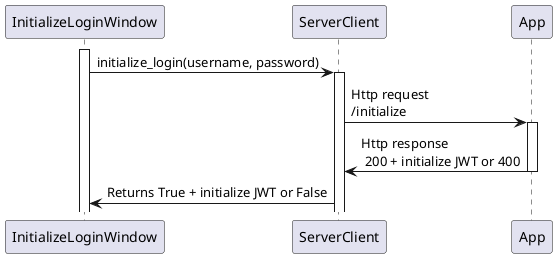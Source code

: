 @startuml
participant "InitializeLoginWindow" as ILW
participant "ServerClient" as SC
participant "App"

activate ILW

ILW -> SC : initialize_login(username, password)
activate SC

SC -> App : Http request\n/initialize
activate App

App -> SC : Http response\n 200 + initialize JWT or 400
deactivate App

SC -> ILW : Returns True + initialize JWT or False

@enduml